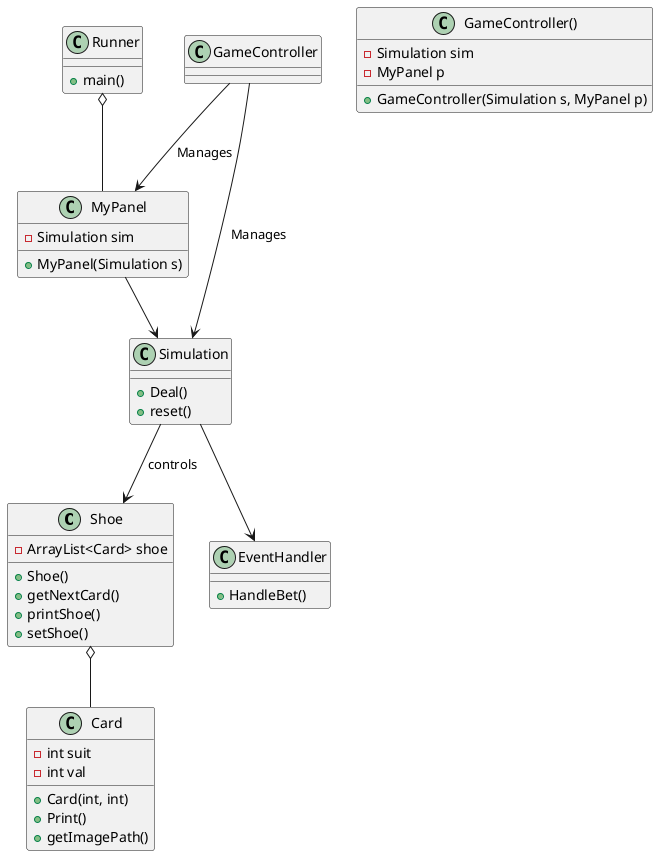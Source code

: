@startuml
class Shoe {
    -ArrayList<Card> shoe
    +Shoe()
    +getNextCard()
    +printShoe()
    +setShoe()
}

class Card {
    +Card(int, int)
    +Print()
    +getImagePath()
    -int suit
    -int val
}

class Simulation {
    +Deal()
    +reset()

}

class EventHandler {
    +HandleBet()
}

class MyPanel {
    +MyPanel(Simulation s)
    -Simulation sim
}

class Runner {
	+main()
}

class GameController() {
    +GameController(Simulation s, MyPanel p)
    -Simulation sim
    -MyPanel p
}

Shoe o-- Card
MyPanel --> Simulation
Simulation --> Shoe : controls
Simulation --> EventHandler
Runner o-- MyPanel
GameController --> MyPanel : Manages
GameController --> Simulation : Manages
@enduml